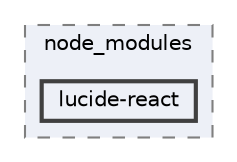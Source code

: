 digraph "C:/Users/arisc/OneDrive/Documents/GitHub/FINAL/EcoEats-Project/node_modules/lucide-react"
{
 // LATEX_PDF_SIZE
  bgcolor="transparent";
  edge [fontname=Helvetica,fontsize=10,labelfontname=Helvetica,labelfontsize=10];
  node [fontname=Helvetica,fontsize=10,shape=box,height=0.2,width=0.4];
  compound=true
  subgraph clusterdir_5091f2b68170d33f954320199e2fed0a {
    graph [ bgcolor="#edf0f7", pencolor="grey50", label="node_modules", fontname=Helvetica,fontsize=10 style="filled,dashed", URL="dir_5091f2b68170d33f954320199e2fed0a.html",tooltip=""]
  dir_4af96ba0ec9f7e825f85f52610ef6a2b [label="lucide-react", fillcolor="#edf0f7", color="grey25", style="filled,bold", URL="dir_4af96ba0ec9f7e825f85f52610ef6a2b.html",tooltip=""];
  }
}

